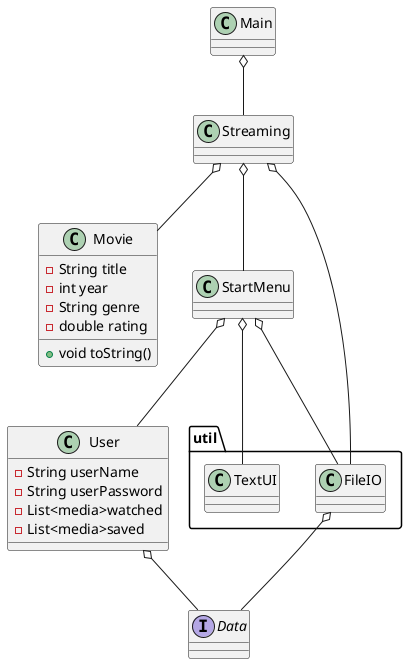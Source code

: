 @startuml
'https://plantuml.com/object-diagram

class Main{

}

class Streaming{

}

class User{

- String userName
- String userPassword
- List<media>watched
- List<media>saved




}

class Movie{

- String title
- int year
- String genre
- double rating

+ void toString()


}

class StartMenu{

}

package "util"{
    class TextUI
    class FileIO
}

Interface Data{

}

Main o-- Streaming

Streaming o-- StartMenu
Streaming o-- FileIO
Streaming o-- Movie


StartMenu o-- User
StartMenu o--FileIO
StartMenu o-- TextUI

User o-- Data

FileIO o-- Data

@enduml
